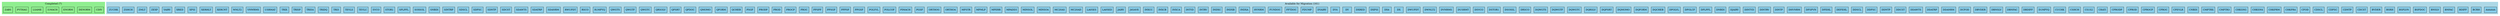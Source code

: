 digraph SLATEC_Migration_Candidates {
  rankdir=TB;
  node [shape=box, style=filled];

  subgraph cluster_completed {
    label="Completed (7)";
    style=filled;
    color=lightgreen;
    "CDIV" [fillcolor="#90EE90"];
    "DENORM" [fillcolor="#90EE90"];
    "ENORM" [fillcolor="#90EE90"];
    "I1MACH" [fillcolor="#90EE90"];
    "LSAME" [fillcolor="#90EE90"];
    "PYTHAG" [fillcolor="#90EE90"];
    "ZABS" [fillcolor="#90EE90"];
  }

  subgraph cluster_candidates {
    label="Available for Migration (161)";
    style=filled;
    color=lightblue;
    "AAAAAA" [fillcolor="#87CEEB"];
    "BCRH" [fillcolor="#87CEEB"];
    "BDIFF" [fillcolor="#87CEEB"];
    "BNFAC" [fillcolor="#87CEEB"];
    "BNSLV" [fillcolor="#87CEEB"];
    "BSPDOC" [fillcolor="#87CEEB"];
    "BSPLVN" [fillcolor="#87CEEB"];
    "BSRH" [fillcolor="#87CEEB"];
    "BVDER" [fillcolor="#87CEEB"];
    "CDCST" [fillcolor="#87CEEB"];
    "CDNTP" [fillcolor="#87CEEB"];
    "CDPSC" [fillcolor="#87CEEB"];
    "CDSCL" [fillcolor="#87CEEB"];
    "CFOD" [fillcolor="#87CEEB"];
    "CHKPR4" [fillcolor="#87CEEB"];
    "CHKPRM" [fillcolor="#87CEEB"];
    "CHKSN4" [fillcolor="#87CEEB"];
    "CHKSNG" [fillcolor="#87CEEB"];
    "CMPTR3" [fillcolor="#87CEEB"];
    "CMPTRX" [fillcolor="#87CEEB"];
    "CNBDI" [fillcolor="#87CEEB"];
    "CPEVLR" [fillcolor="#87CEEB"];
    "CPROC" [fillcolor="#87CEEB"];
    "CPROCP" [fillcolor="#87CEEB"];
    "CPROD" [fillcolor="#87CEEB"];
    "CPRODP" [fillcolor="#87CEEB"];
    "CRATI" [fillcolor="#87CEEB"];
    "CS1S2" [fillcolor="#87CEEB"];
    "CSHCH" [fillcolor="#87CEEB"];
    "CUCHK" [fillcolor="#87CEEB"];
    "D1MPYQ" [fillcolor="#87CEEB"];
    "DBDIFF" [fillcolor="#87CEEB"];
    "DBNFAC" [fillcolor="#87CEEB"];
    "DBNSLV" [fillcolor="#87CEEB"];
    "DBVDER" [fillcolor="#87CEEB"];
    "DCFOD" [fillcolor="#87CEEB"];
    "DDANRM" [fillcolor="#87CEEB"];
    "DDATRP" [fillcolor="#87CEEB"];
    "DDAWTS" [fillcolor="#87CEEB"];
    "DDCST" [fillcolor="#87CEEB"];
    "DDNTP" [fillcolor="#87CEEB"];
    "DDPSC" [fillcolor="#87CEEB"];
    "DDSCL" [fillcolor="#87CEEB"];
    "DEFEHL" [fillcolor="#87CEEB"];
    "DFEHL" [fillcolor="#87CEEB"];
    "DFSPVN" [fillcolor="#87CEEB"];
    "DHVNRM" [fillcolor="#87CEEB"];
    "DINTP" [fillcolor="#87CEEB"];
    "DINTRV" [fillcolor="#87CEEB"];
    "DINTYD" [fillcolor="#87CEEB"];
    "DJAIRY" [fillcolor="#87CEEB"];
    "DNBDI" [fillcolor="#87CEEB"];
    "DPLPFL" [fillcolor="#87CEEB"];
    "DPOLCF" [fillcolor="#87CEEB"];
    "DPOLVL" [fillcolor="#87CEEB"];
    "DQCHEB" [fillcolor="#87CEEB"];
    "DQFORM" [fillcolor="#87CEEB"];
    "DQMOMO" [fillcolor="#87CEEB"];
    "DQPSRT" [fillcolor="#87CEEB"];
    "DQRSLV" [fillcolor="#87CEEB"];
    "DQWGTC" [fillcolor="#87CEEB"];
    "DQWGTF" [fillcolor="#87CEEB"];
    "DQWGTS" [fillcolor="#87CEEB"];
    "DRSCO" [fillcolor="#87CEEB"];
    "DSOSSL" [fillcolor="#87CEEB"];
    "DSTOR1" [fillcolor="#87CEEB"];
    "DSVCO" [fillcolor="#87CEEB"];
    "DUSRMT" [fillcolor="#87CEEB"];
    "DVNRMS" [fillcolor="#87CEEB"];
    "DWNLT2" [fillcolor="#87CEEB"];
    "DWUPDT" [fillcolor="#87CEEB"];
    "DX" [fillcolor="#87CEEB"];
    "DX4" [fillcolor="#87CEEB"];
    "DXPSI" [fillcolor="#87CEEB"];
    "DXRED" [fillcolor="#87CEEB"];
    "DY" [fillcolor="#87CEEB"];
    "DY4" [fillcolor="#87CEEB"];
    "DYAIRY" [fillcolor="#87CEEB"];
    "FDUMP" [fillcolor="#87CEEB"];
    "FFTDOC" [fillcolor="#87CEEB"];
    "FUNDOC" [fillcolor="#87CEEB"];
    "HVNRM" [fillcolor="#87CEEB"];
    "INDXA" [fillcolor="#87CEEB"];
    "INDXB" [fillcolor="#87CEEB"];
    "INDXC" [fillcolor="#87CEEB"];
    "INTRV" [fillcolor="#87CEEB"];
    "INTYD" [fillcolor="#87CEEB"];
    "INXCA" [fillcolor="#87CEEB"];
    "INXCB" [fillcolor="#87CEEB"];
    "INXCC" [fillcolor="#87CEEB"];
    "J4SAVE" [fillcolor="#87CEEB"];
    "JAIRY" [fillcolor="#87CEEB"];
    "LA05ED" [fillcolor="#87CEEB"];
    "LA05ES" [fillcolor="#87CEEB"];
    "MC20AD" [fillcolor="#87CEEB"];
    "MC20AS" [fillcolor="#87CEEB"];
    "MINSO4" [fillcolor="#87CEEB"];
    "MINSOL" [fillcolor="#87CEEB"];
    "MPADD3" [fillcolor="#87CEEB"];
    "MPERR" [fillcolor="#87CEEB"];
    "MPMLP" [fillcolor="#87CEEB"];
    "MPSTR" [fillcolor="#87CEEB"];
    "ORTHO4" [fillcolor="#87CEEB"];
    "ORTHOG" [fillcolor="#87CEEB"];
    "PGSF" [fillcolor="#87CEEB"];
    "PIMACH" [fillcolor="#87CEEB"];
    "POLCOF" [fillcolor="#87CEEB"];
    "POLYVL" [fillcolor="#87CEEB"];
    "PPGSF" [fillcolor="#87CEEB"];
    "PPPSF" [fillcolor="#87CEEB"];
    "PPSGF" [fillcolor="#87CEEB"];
    "PPSPF" [fillcolor="#87CEEB"];
    "PROC" [fillcolor="#87CEEB"];
    "PROCP" [fillcolor="#87CEEB"];
    "PROD" [fillcolor="#87CEEB"];
    "PRODP" [fillcolor="#87CEEB"];
    "PSGF" [fillcolor="#87CEEB"];
    "QCHEB" [fillcolor="#87CEEB"];
    "QFORM" [fillcolor="#87CEEB"];
    "QMOMO" [fillcolor="#87CEEB"];
    "QPDOC" [fillcolor="#87CEEB"];
    "QPSRT" [fillcolor="#87CEEB"];
    "QRSOLV" [fillcolor="#87CEEB"];
    "QWGTC" [fillcolor="#87CEEB"];
    "QWGTF" [fillcolor="#87CEEB"];
    "QWGTS" [fillcolor="#87CEEB"];
    "R1MPYQ" [fillcolor="#87CEEB"];
    "RSCO" [fillcolor="#87CEEB"];
    "RWUPDT" [fillcolor="#87CEEB"];
    "SDANRM" [fillcolor="#87CEEB"];
    "SDATRP" [fillcolor="#87CEEB"];
    "SDAWTS" [fillcolor="#87CEEB"];
    "SDCST" [fillcolor="#87CEEB"];
    "SDNTP" [fillcolor="#87CEEB"];
    "SDPSC" [fillcolor="#87CEEB"];
    "SDSCL" [fillcolor="#87CEEB"];
    "SINTRP" [fillcolor="#87CEEB"];
    "SNBDI" [fillcolor="#87CEEB"];
    "SOSSOL" [fillcolor="#87CEEB"];
    "SPLPFL" [fillcolor="#87CEEB"];
    "STOR1" [fillcolor="#87CEEB"];
    "SVCO" [fillcolor="#87CEEB"];
    "TEVLC" [fillcolor="#87CEEB"];
    "TEVLS" [fillcolor="#87CEEB"];
    "TRI3" [fillcolor="#87CEEB"];
    "TRIDQ" [fillcolor="#87CEEB"];
    "TRIS4" [fillcolor="#87CEEB"];
    "TRISP" [fillcolor="#87CEEB"];
    "TRIX" [fillcolor="#87CEEB"];
    "USRMAT" [fillcolor="#87CEEB"];
    "VNWRMS" [fillcolor="#87CEEB"];
    "WNLT2" [fillcolor="#87CEEB"];
    "XERCNT" [fillcolor="#87CEEB"];
    "XERHLT" [fillcolor="#87CEEB"];
    "XPSI" [fillcolor="#87CEEB"];
    "XRED" [fillcolor="#87CEEB"];
    "YAIRY" [fillcolor="#87CEEB"];
    "ZEXP" [fillcolor="#87CEEB"];
    "ZMLT" [fillcolor="#87CEEB"];
    "ZSHCH" [fillcolor="#87CEEB"];
    "ZUCHK" [fillcolor="#87CEEB"];
  }

}
